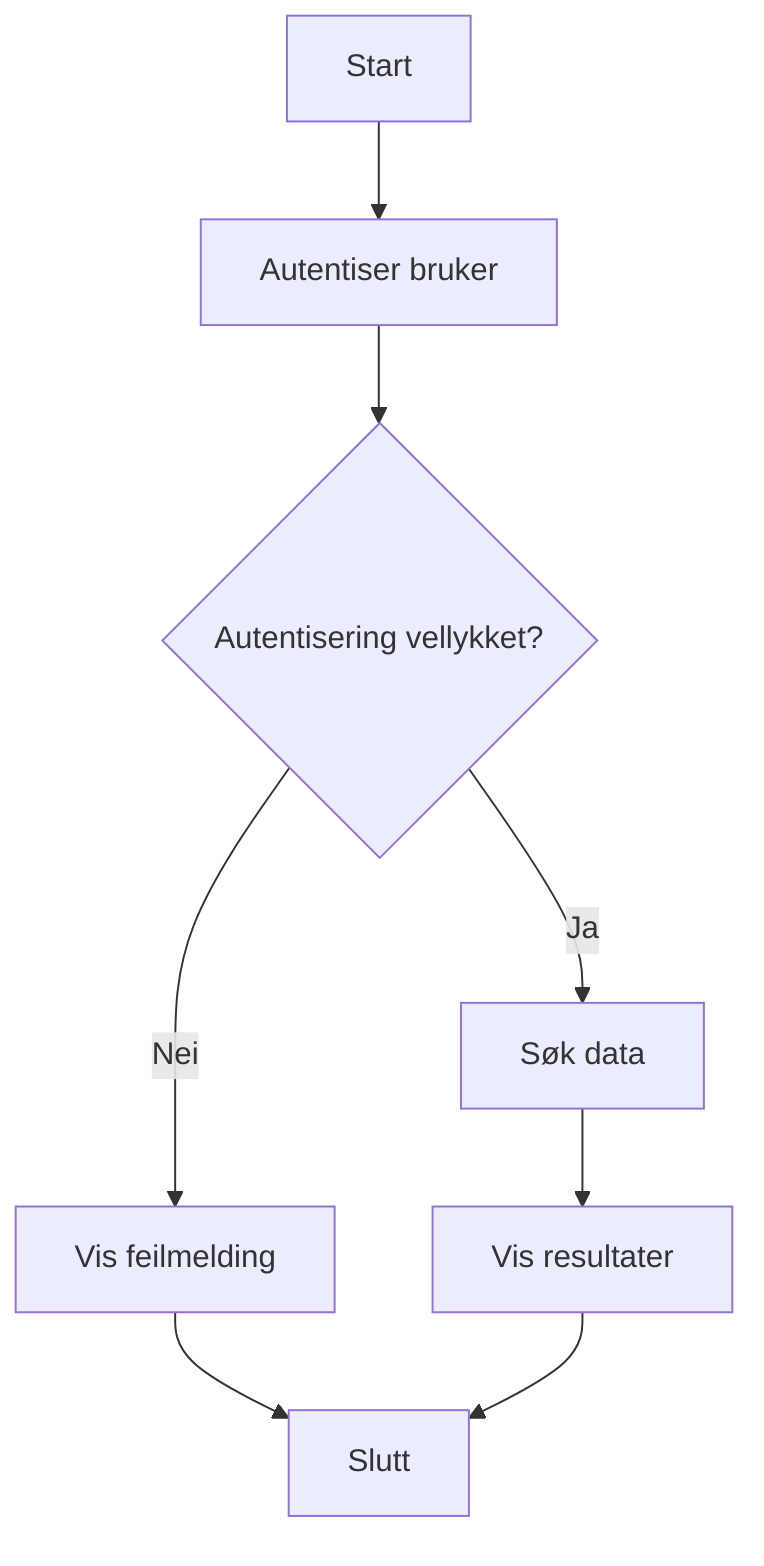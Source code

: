 flowchart TD
    Start --> A[Autentiser bruker]
    A --> B{Autentisering vellykket?}
    B -->|Ja| C[Søk data]
    B -->|Nei| D[Vis feilmelding]
    C --> E[Vis resultater]
    D --> End[Slutt]
    E --> End